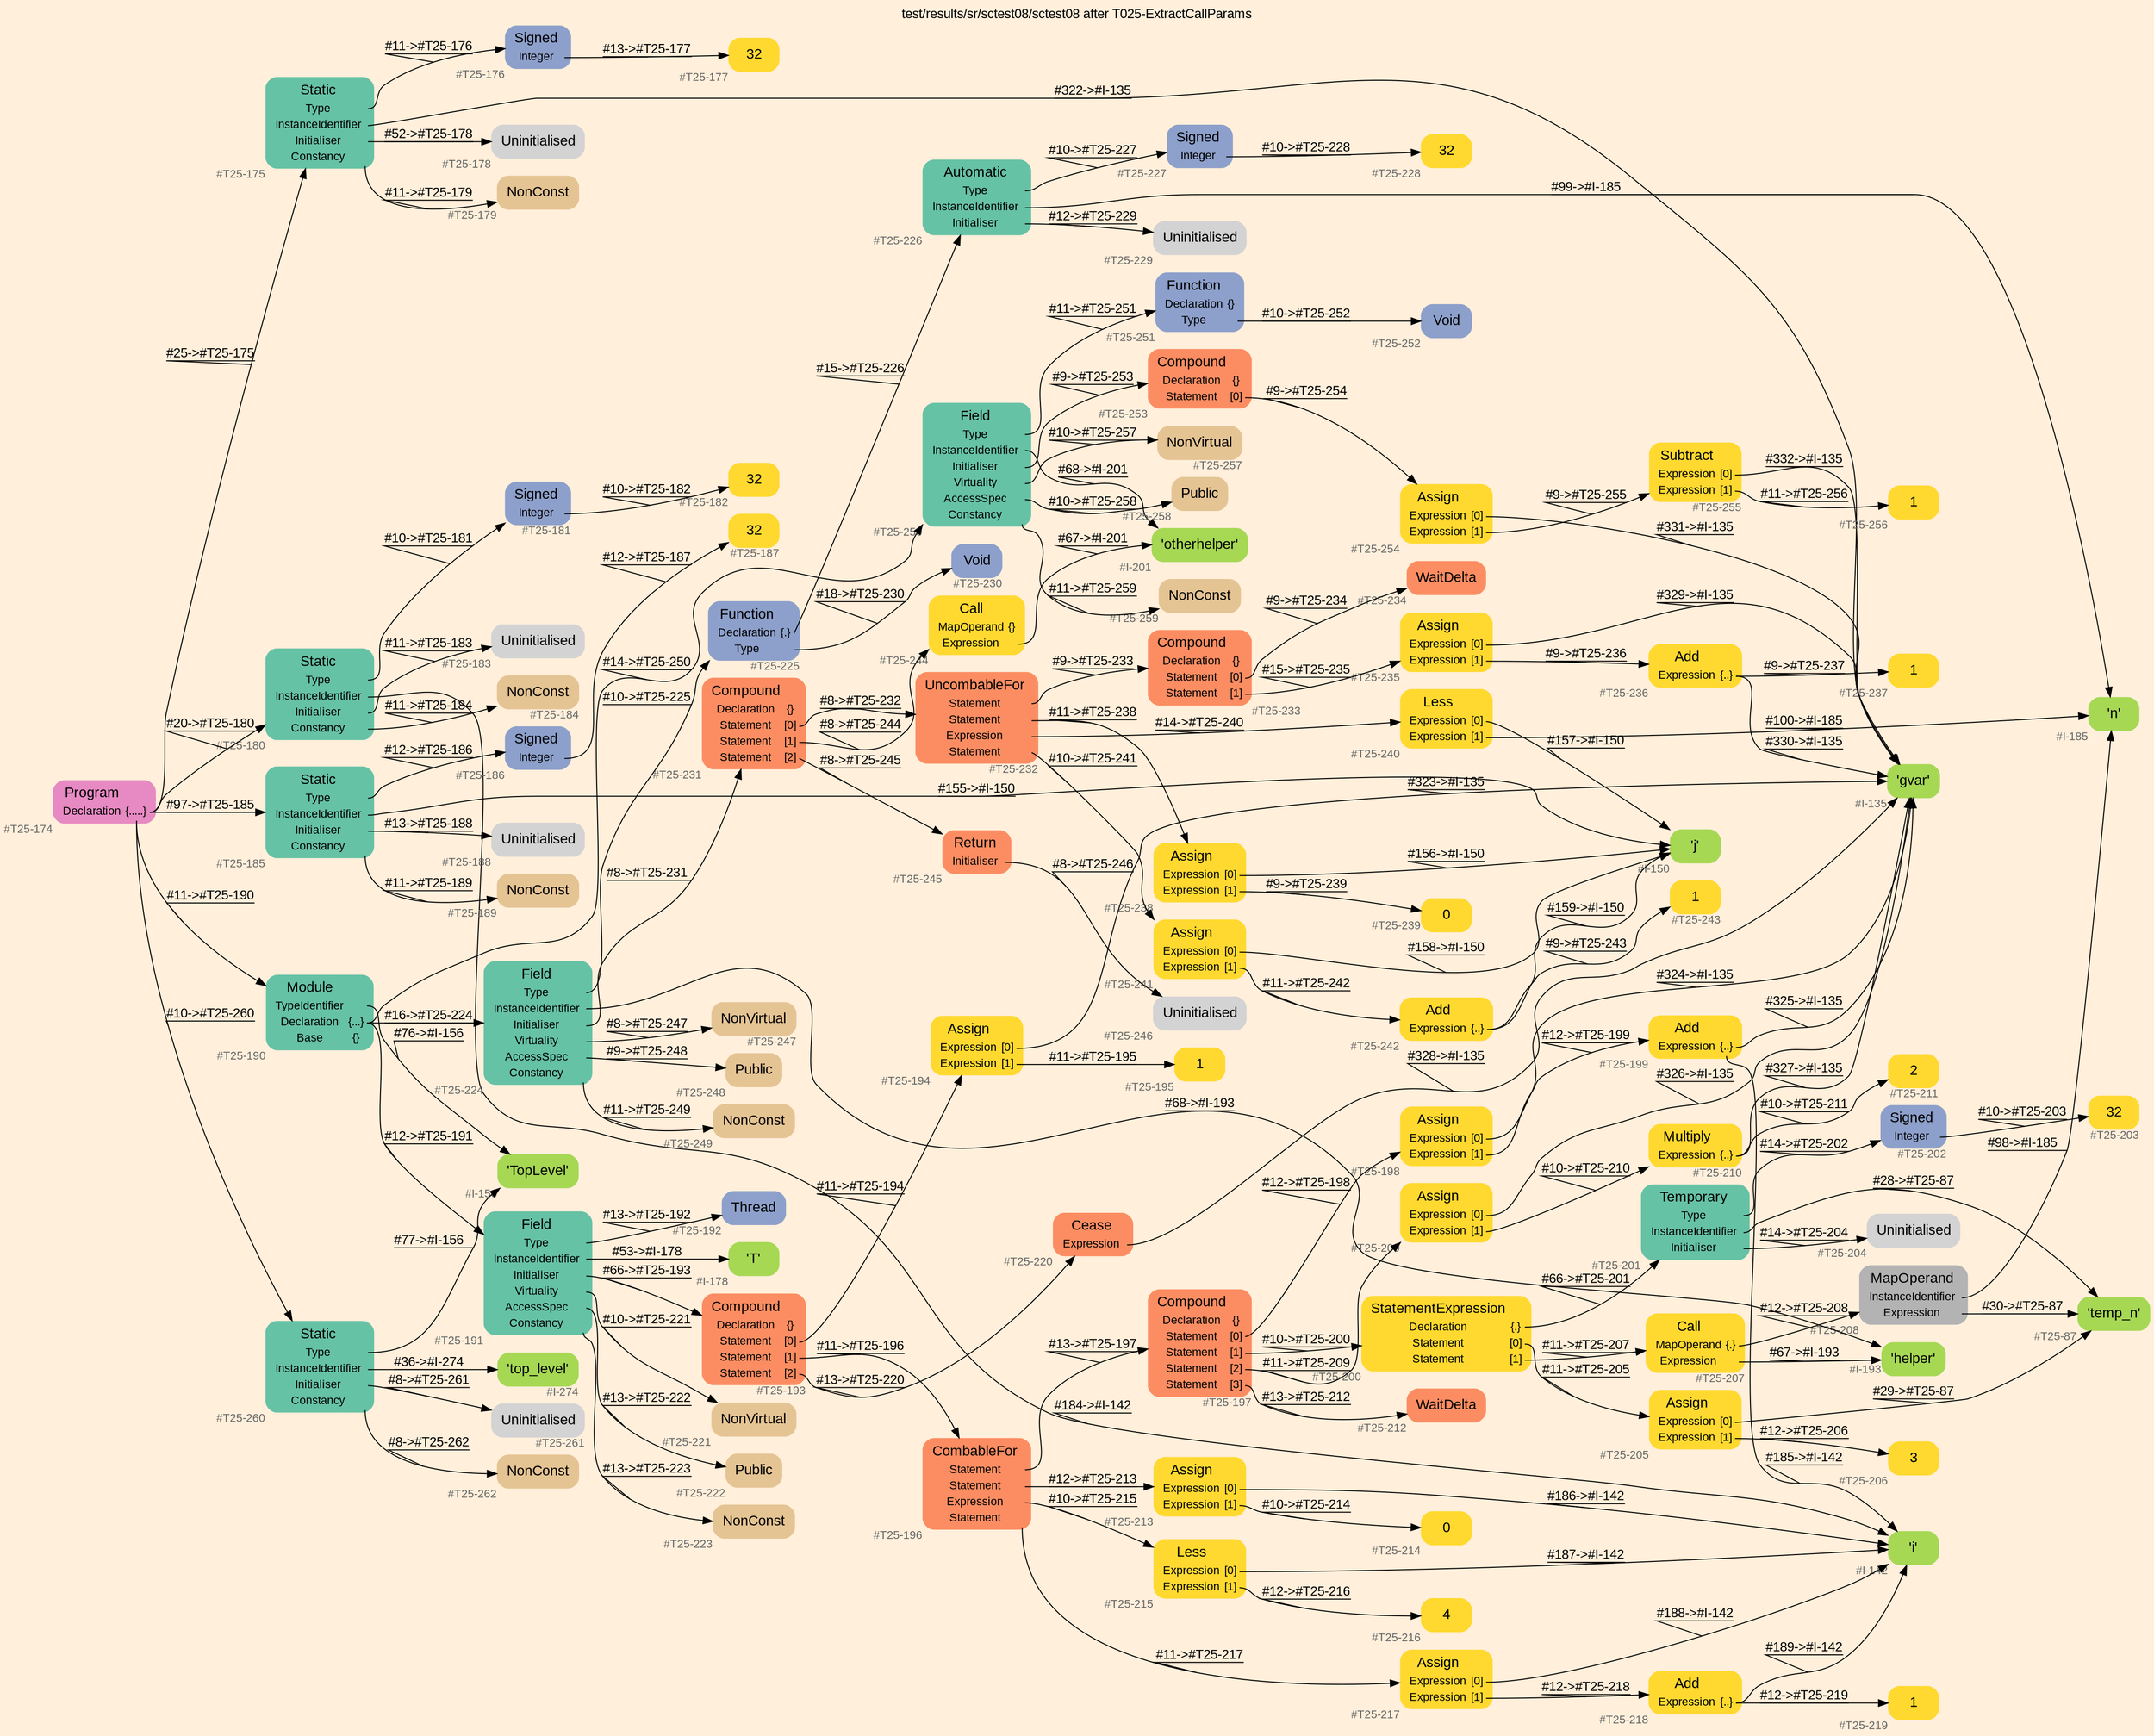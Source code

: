 digraph "test/results/sr/sctest08/sctest08 after T025-ExtractCallParams" {
label = "test/results/sr/sctest08/sctest08 after T025-ExtractCallParams"
labelloc = t
graph [
    rankdir = "LR"
    ranksep = 0.3
    bgcolor = antiquewhite1
    color = black
    fontcolor = black
    fontname = "Arial"
];
node [
    fontname = "Arial"
];
edge [
    fontname = "Arial"
];

// -------------------- node figure --------------------
// -------- block #T25-174 ----------
"#T25-174" [
    fillcolor = "/set28/4"
    xlabel = "#T25-174"
    fontsize = "12"
    fontcolor = grey40
    shape = "plaintext"
    label = <<TABLE BORDER="0" CELLBORDER="0" CELLSPACING="0">
     <TR><TD><FONT COLOR="black" POINT-SIZE="15">Program</FONT></TD></TR>
     <TR><TD><FONT COLOR="black" POINT-SIZE="12">Declaration</FONT></TD><TD PORT="port0"><FONT COLOR="black" POINT-SIZE="12">{.....}</FONT></TD></TR>
    </TABLE>>
    style = "rounded,filled"
];

// -------- block #T25-175 ----------
"#T25-175" [
    fillcolor = "/set28/1"
    xlabel = "#T25-175"
    fontsize = "12"
    fontcolor = grey40
    shape = "plaintext"
    label = <<TABLE BORDER="0" CELLBORDER="0" CELLSPACING="0">
     <TR><TD><FONT COLOR="black" POINT-SIZE="15">Static</FONT></TD></TR>
     <TR><TD><FONT COLOR="black" POINT-SIZE="12">Type</FONT></TD><TD PORT="port0"></TD></TR>
     <TR><TD><FONT COLOR="black" POINT-SIZE="12">InstanceIdentifier</FONT></TD><TD PORT="port1"></TD></TR>
     <TR><TD><FONT COLOR="black" POINT-SIZE="12">Initialiser</FONT></TD><TD PORT="port2"></TD></TR>
     <TR><TD><FONT COLOR="black" POINT-SIZE="12">Constancy</FONT></TD><TD PORT="port3"></TD></TR>
    </TABLE>>
    style = "rounded,filled"
];

// -------- block #T25-176 ----------
"#T25-176" [
    fillcolor = "/set28/3"
    xlabel = "#T25-176"
    fontsize = "12"
    fontcolor = grey40
    shape = "plaintext"
    label = <<TABLE BORDER="0" CELLBORDER="0" CELLSPACING="0">
     <TR><TD><FONT COLOR="black" POINT-SIZE="15">Signed</FONT></TD></TR>
     <TR><TD><FONT COLOR="black" POINT-SIZE="12">Integer</FONT></TD><TD PORT="port0"></TD></TR>
    </TABLE>>
    style = "rounded,filled"
];

// -------- block #T25-177 ----------
"#T25-177" [
    fillcolor = "/set28/6"
    xlabel = "#T25-177"
    fontsize = "12"
    fontcolor = grey40
    shape = "plaintext"
    label = <<TABLE BORDER="0" CELLBORDER="0" CELLSPACING="0">
     <TR><TD><FONT COLOR="black" POINT-SIZE="15">32</FONT></TD></TR>
    </TABLE>>
    style = "rounded,filled"
];

// -------- block #I-135 ----------
"#I-135" [
    fillcolor = "/set28/5"
    xlabel = "#I-135"
    fontsize = "12"
    fontcolor = grey40
    shape = "plaintext"
    label = <<TABLE BORDER="0" CELLBORDER="0" CELLSPACING="0">
     <TR><TD><FONT COLOR="black" POINT-SIZE="15">'gvar'</FONT></TD></TR>
    </TABLE>>
    style = "rounded,filled"
];

// -------- block #T25-178 ----------
"#T25-178" [
    xlabel = "#T25-178"
    fontsize = "12"
    fontcolor = grey40
    shape = "plaintext"
    label = <<TABLE BORDER="0" CELLBORDER="0" CELLSPACING="0">
     <TR><TD><FONT COLOR="black" POINT-SIZE="15">Uninitialised</FONT></TD></TR>
    </TABLE>>
    style = "rounded,filled"
];

// -------- block #T25-179 ----------
"#T25-179" [
    fillcolor = "/set28/7"
    xlabel = "#T25-179"
    fontsize = "12"
    fontcolor = grey40
    shape = "plaintext"
    label = <<TABLE BORDER="0" CELLBORDER="0" CELLSPACING="0">
     <TR><TD><FONT COLOR="black" POINT-SIZE="15">NonConst</FONT></TD></TR>
    </TABLE>>
    style = "rounded,filled"
];

// -------- block #T25-180 ----------
"#T25-180" [
    fillcolor = "/set28/1"
    xlabel = "#T25-180"
    fontsize = "12"
    fontcolor = grey40
    shape = "plaintext"
    label = <<TABLE BORDER="0" CELLBORDER="0" CELLSPACING="0">
     <TR><TD><FONT COLOR="black" POINT-SIZE="15">Static</FONT></TD></TR>
     <TR><TD><FONT COLOR="black" POINT-SIZE="12">Type</FONT></TD><TD PORT="port0"></TD></TR>
     <TR><TD><FONT COLOR="black" POINT-SIZE="12">InstanceIdentifier</FONT></TD><TD PORT="port1"></TD></TR>
     <TR><TD><FONT COLOR="black" POINT-SIZE="12">Initialiser</FONT></TD><TD PORT="port2"></TD></TR>
     <TR><TD><FONT COLOR="black" POINT-SIZE="12">Constancy</FONT></TD><TD PORT="port3"></TD></TR>
    </TABLE>>
    style = "rounded,filled"
];

// -------- block #T25-181 ----------
"#T25-181" [
    fillcolor = "/set28/3"
    xlabel = "#T25-181"
    fontsize = "12"
    fontcolor = grey40
    shape = "plaintext"
    label = <<TABLE BORDER="0" CELLBORDER="0" CELLSPACING="0">
     <TR><TD><FONT COLOR="black" POINT-SIZE="15">Signed</FONT></TD></TR>
     <TR><TD><FONT COLOR="black" POINT-SIZE="12">Integer</FONT></TD><TD PORT="port0"></TD></TR>
    </TABLE>>
    style = "rounded,filled"
];

// -------- block #T25-182 ----------
"#T25-182" [
    fillcolor = "/set28/6"
    xlabel = "#T25-182"
    fontsize = "12"
    fontcolor = grey40
    shape = "plaintext"
    label = <<TABLE BORDER="0" CELLBORDER="0" CELLSPACING="0">
     <TR><TD><FONT COLOR="black" POINT-SIZE="15">32</FONT></TD></TR>
    </TABLE>>
    style = "rounded,filled"
];

// -------- block #I-142 ----------
"#I-142" [
    fillcolor = "/set28/5"
    xlabel = "#I-142"
    fontsize = "12"
    fontcolor = grey40
    shape = "plaintext"
    label = <<TABLE BORDER="0" CELLBORDER="0" CELLSPACING="0">
     <TR><TD><FONT COLOR="black" POINT-SIZE="15">'i'</FONT></TD></TR>
    </TABLE>>
    style = "rounded,filled"
];

// -------- block #T25-183 ----------
"#T25-183" [
    xlabel = "#T25-183"
    fontsize = "12"
    fontcolor = grey40
    shape = "plaintext"
    label = <<TABLE BORDER="0" CELLBORDER="0" CELLSPACING="0">
     <TR><TD><FONT COLOR="black" POINT-SIZE="15">Uninitialised</FONT></TD></TR>
    </TABLE>>
    style = "rounded,filled"
];

// -------- block #T25-184 ----------
"#T25-184" [
    fillcolor = "/set28/7"
    xlabel = "#T25-184"
    fontsize = "12"
    fontcolor = grey40
    shape = "plaintext"
    label = <<TABLE BORDER="0" CELLBORDER="0" CELLSPACING="0">
     <TR><TD><FONT COLOR="black" POINT-SIZE="15">NonConst</FONT></TD></TR>
    </TABLE>>
    style = "rounded,filled"
];

// -------- block #T25-185 ----------
"#T25-185" [
    fillcolor = "/set28/1"
    xlabel = "#T25-185"
    fontsize = "12"
    fontcolor = grey40
    shape = "plaintext"
    label = <<TABLE BORDER="0" CELLBORDER="0" CELLSPACING="0">
     <TR><TD><FONT COLOR="black" POINT-SIZE="15">Static</FONT></TD></TR>
     <TR><TD><FONT COLOR="black" POINT-SIZE="12">Type</FONT></TD><TD PORT="port0"></TD></TR>
     <TR><TD><FONT COLOR="black" POINT-SIZE="12">InstanceIdentifier</FONT></TD><TD PORT="port1"></TD></TR>
     <TR><TD><FONT COLOR="black" POINT-SIZE="12">Initialiser</FONT></TD><TD PORT="port2"></TD></TR>
     <TR><TD><FONT COLOR="black" POINT-SIZE="12">Constancy</FONT></TD><TD PORT="port3"></TD></TR>
    </TABLE>>
    style = "rounded,filled"
];

// -------- block #T25-186 ----------
"#T25-186" [
    fillcolor = "/set28/3"
    xlabel = "#T25-186"
    fontsize = "12"
    fontcolor = grey40
    shape = "plaintext"
    label = <<TABLE BORDER="0" CELLBORDER="0" CELLSPACING="0">
     <TR><TD><FONT COLOR="black" POINT-SIZE="15">Signed</FONT></TD></TR>
     <TR><TD><FONT COLOR="black" POINT-SIZE="12">Integer</FONT></TD><TD PORT="port0"></TD></TR>
    </TABLE>>
    style = "rounded,filled"
];

// -------- block #T25-187 ----------
"#T25-187" [
    fillcolor = "/set28/6"
    xlabel = "#T25-187"
    fontsize = "12"
    fontcolor = grey40
    shape = "plaintext"
    label = <<TABLE BORDER="0" CELLBORDER="0" CELLSPACING="0">
     <TR><TD><FONT COLOR="black" POINT-SIZE="15">32</FONT></TD></TR>
    </TABLE>>
    style = "rounded,filled"
];

// -------- block #I-150 ----------
"#I-150" [
    fillcolor = "/set28/5"
    xlabel = "#I-150"
    fontsize = "12"
    fontcolor = grey40
    shape = "plaintext"
    label = <<TABLE BORDER="0" CELLBORDER="0" CELLSPACING="0">
     <TR><TD><FONT COLOR="black" POINT-SIZE="15">'j'</FONT></TD></TR>
    </TABLE>>
    style = "rounded,filled"
];

// -------- block #T25-188 ----------
"#T25-188" [
    xlabel = "#T25-188"
    fontsize = "12"
    fontcolor = grey40
    shape = "plaintext"
    label = <<TABLE BORDER="0" CELLBORDER="0" CELLSPACING="0">
     <TR><TD><FONT COLOR="black" POINT-SIZE="15">Uninitialised</FONT></TD></TR>
    </TABLE>>
    style = "rounded,filled"
];

// -------- block #T25-189 ----------
"#T25-189" [
    fillcolor = "/set28/7"
    xlabel = "#T25-189"
    fontsize = "12"
    fontcolor = grey40
    shape = "plaintext"
    label = <<TABLE BORDER="0" CELLBORDER="0" CELLSPACING="0">
     <TR><TD><FONT COLOR="black" POINT-SIZE="15">NonConst</FONT></TD></TR>
    </TABLE>>
    style = "rounded,filled"
];

// -------- block #T25-190 ----------
"#T25-190" [
    fillcolor = "/set28/1"
    xlabel = "#T25-190"
    fontsize = "12"
    fontcolor = grey40
    shape = "plaintext"
    label = <<TABLE BORDER="0" CELLBORDER="0" CELLSPACING="0">
     <TR><TD><FONT COLOR="black" POINT-SIZE="15">Module</FONT></TD></TR>
     <TR><TD><FONT COLOR="black" POINT-SIZE="12">TypeIdentifier</FONT></TD><TD PORT="port0"></TD></TR>
     <TR><TD><FONT COLOR="black" POINT-SIZE="12">Declaration</FONT></TD><TD PORT="port1"><FONT COLOR="black" POINT-SIZE="12">{...}</FONT></TD></TR>
     <TR><TD><FONT COLOR="black" POINT-SIZE="12">Base</FONT></TD><TD PORT="port2"><FONT COLOR="black" POINT-SIZE="12">{}</FONT></TD></TR>
    </TABLE>>
    style = "rounded,filled"
];

// -------- block #I-156 ----------
"#I-156" [
    fillcolor = "/set28/5"
    xlabel = "#I-156"
    fontsize = "12"
    fontcolor = grey40
    shape = "plaintext"
    label = <<TABLE BORDER="0" CELLBORDER="0" CELLSPACING="0">
     <TR><TD><FONT COLOR="black" POINT-SIZE="15">'TopLevel'</FONT></TD></TR>
    </TABLE>>
    style = "rounded,filled"
];

// -------- block #T25-191 ----------
"#T25-191" [
    fillcolor = "/set28/1"
    xlabel = "#T25-191"
    fontsize = "12"
    fontcolor = grey40
    shape = "plaintext"
    label = <<TABLE BORDER="0" CELLBORDER="0" CELLSPACING="0">
     <TR><TD><FONT COLOR="black" POINT-SIZE="15">Field</FONT></TD></TR>
     <TR><TD><FONT COLOR="black" POINT-SIZE="12">Type</FONT></TD><TD PORT="port0"></TD></TR>
     <TR><TD><FONT COLOR="black" POINT-SIZE="12">InstanceIdentifier</FONT></TD><TD PORT="port1"></TD></TR>
     <TR><TD><FONT COLOR="black" POINT-SIZE="12">Initialiser</FONT></TD><TD PORT="port2"></TD></TR>
     <TR><TD><FONT COLOR="black" POINT-SIZE="12">Virtuality</FONT></TD><TD PORT="port3"></TD></TR>
     <TR><TD><FONT COLOR="black" POINT-SIZE="12">AccessSpec</FONT></TD><TD PORT="port4"></TD></TR>
     <TR><TD><FONT COLOR="black" POINT-SIZE="12">Constancy</FONT></TD><TD PORT="port5"></TD></TR>
    </TABLE>>
    style = "rounded,filled"
];

// -------- block #T25-192 ----------
"#T25-192" [
    fillcolor = "/set28/3"
    xlabel = "#T25-192"
    fontsize = "12"
    fontcolor = grey40
    shape = "plaintext"
    label = <<TABLE BORDER="0" CELLBORDER="0" CELLSPACING="0">
     <TR><TD><FONT COLOR="black" POINT-SIZE="15">Thread</FONT></TD></TR>
    </TABLE>>
    style = "rounded,filled"
];

// -------- block #I-178 ----------
"#I-178" [
    fillcolor = "/set28/5"
    xlabel = "#I-178"
    fontsize = "12"
    fontcolor = grey40
    shape = "plaintext"
    label = <<TABLE BORDER="0" CELLBORDER="0" CELLSPACING="0">
     <TR><TD><FONT COLOR="black" POINT-SIZE="15">'T'</FONT></TD></TR>
    </TABLE>>
    style = "rounded,filled"
];

// -------- block #T25-193 ----------
"#T25-193" [
    fillcolor = "/set28/2"
    xlabel = "#T25-193"
    fontsize = "12"
    fontcolor = grey40
    shape = "plaintext"
    label = <<TABLE BORDER="0" CELLBORDER="0" CELLSPACING="0">
     <TR><TD><FONT COLOR="black" POINT-SIZE="15">Compound</FONT></TD></TR>
     <TR><TD><FONT COLOR="black" POINT-SIZE="12">Declaration</FONT></TD><TD PORT="port0"><FONT COLOR="black" POINT-SIZE="12">{}</FONT></TD></TR>
     <TR><TD><FONT COLOR="black" POINT-SIZE="12">Statement</FONT></TD><TD PORT="port1"><FONT COLOR="black" POINT-SIZE="12">[0]</FONT></TD></TR>
     <TR><TD><FONT COLOR="black" POINT-SIZE="12">Statement</FONT></TD><TD PORT="port2"><FONT COLOR="black" POINT-SIZE="12">[1]</FONT></TD></TR>
     <TR><TD><FONT COLOR="black" POINT-SIZE="12">Statement</FONT></TD><TD PORT="port3"><FONT COLOR="black" POINT-SIZE="12">[2]</FONT></TD></TR>
    </TABLE>>
    style = "rounded,filled"
];

// -------- block #T25-194 ----------
"#T25-194" [
    fillcolor = "/set28/6"
    xlabel = "#T25-194"
    fontsize = "12"
    fontcolor = grey40
    shape = "plaintext"
    label = <<TABLE BORDER="0" CELLBORDER="0" CELLSPACING="0">
     <TR><TD><FONT COLOR="black" POINT-SIZE="15">Assign</FONT></TD></TR>
     <TR><TD><FONT COLOR="black" POINT-SIZE="12">Expression</FONT></TD><TD PORT="port0"><FONT COLOR="black" POINT-SIZE="12">[0]</FONT></TD></TR>
     <TR><TD><FONT COLOR="black" POINT-SIZE="12">Expression</FONT></TD><TD PORT="port1"><FONT COLOR="black" POINT-SIZE="12">[1]</FONT></TD></TR>
    </TABLE>>
    style = "rounded,filled"
];

// -------- block #T25-195 ----------
"#T25-195" [
    fillcolor = "/set28/6"
    xlabel = "#T25-195"
    fontsize = "12"
    fontcolor = grey40
    shape = "plaintext"
    label = <<TABLE BORDER="0" CELLBORDER="0" CELLSPACING="0">
     <TR><TD><FONT COLOR="black" POINT-SIZE="15">1</FONT></TD></TR>
    </TABLE>>
    style = "rounded,filled"
];

// -------- block #T25-196 ----------
"#T25-196" [
    fillcolor = "/set28/2"
    xlabel = "#T25-196"
    fontsize = "12"
    fontcolor = grey40
    shape = "plaintext"
    label = <<TABLE BORDER="0" CELLBORDER="0" CELLSPACING="0">
     <TR><TD><FONT COLOR="black" POINT-SIZE="15">CombableFor</FONT></TD></TR>
     <TR><TD><FONT COLOR="black" POINT-SIZE="12">Statement</FONT></TD><TD PORT="port0"></TD></TR>
     <TR><TD><FONT COLOR="black" POINT-SIZE="12">Statement</FONT></TD><TD PORT="port1"></TD></TR>
     <TR><TD><FONT COLOR="black" POINT-SIZE="12">Expression</FONT></TD><TD PORT="port2"></TD></TR>
     <TR><TD><FONT COLOR="black" POINT-SIZE="12">Statement</FONT></TD><TD PORT="port3"></TD></TR>
    </TABLE>>
    style = "rounded,filled"
];

// -------- block #T25-197 ----------
"#T25-197" [
    fillcolor = "/set28/2"
    xlabel = "#T25-197"
    fontsize = "12"
    fontcolor = grey40
    shape = "plaintext"
    label = <<TABLE BORDER="0" CELLBORDER="0" CELLSPACING="0">
     <TR><TD><FONT COLOR="black" POINT-SIZE="15">Compound</FONT></TD></TR>
     <TR><TD><FONT COLOR="black" POINT-SIZE="12">Declaration</FONT></TD><TD PORT="port0"><FONT COLOR="black" POINT-SIZE="12">{}</FONT></TD></TR>
     <TR><TD><FONT COLOR="black" POINT-SIZE="12">Statement</FONT></TD><TD PORT="port1"><FONT COLOR="black" POINT-SIZE="12">[0]</FONT></TD></TR>
     <TR><TD><FONT COLOR="black" POINT-SIZE="12">Statement</FONT></TD><TD PORT="port2"><FONT COLOR="black" POINT-SIZE="12">[1]</FONT></TD></TR>
     <TR><TD><FONT COLOR="black" POINT-SIZE="12">Statement</FONT></TD><TD PORT="port3"><FONT COLOR="black" POINT-SIZE="12">[2]</FONT></TD></TR>
     <TR><TD><FONT COLOR="black" POINT-SIZE="12">Statement</FONT></TD><TD PORT="port4"><FONT COLOR="black" POINT-SIZE="12">[3]</FONT></TD></TR>
    </TABLE>>
    style = "rounded,filled"
];

// -------- block #T25-198 ----------
"#T25-198" [
    fillcolor = "/set28/6"
    xlabel = "#T25-198"
    fontsize = "12"
    fontcolor = grey40
    shape = "plaintext"
    label = <<TABLE BORDER="0" CELLBORDER="0" CELLSPACING="0">
     <TR><TD><FONT COLOR="black" POINT-SIZE="15">Assign</FONT></TD></TR>
     <TR><TD><FONT COLOR="black" POINT-SIZE="12">Expression</FONT></TD><TD PORT="port0"><FONT COLOR="black" POINT-SIZE="12">[0]</FONT></TD></TR>
     <TR><TD><FONT COLOR="black" POINT-SIZE="12">Expression</FONT></TD><TD PORT="port1"><FONT COLOR="black" POINT-SIZE="12">[1]</FONT></TD></TR>
    </TABLE>>
    style = "rounded,filled"
];

// -------- block #T25-199 ----------
"#T25-199" [
    fillcolor = "/set28/6"
    xlabel = "#T25-199"
    fontsize = "12"
    fontcolor = grey40
    shape = "plaintext"
    label = <<TABLE BORDER="0" CELLBORDER="0" CELLSPACING="0">
     <TR><TD><FONT COLOR="black" POINT-SIZE="15">Add</FONT></TD></TR>
     <TR><TD><FONT COLOR="black" POINT-SIZE="12">Expression</FONT></TD><TD PORT="port0"><FONT COLOR="black" POINT-SIZE="12">{..}</FONT></TD></TR>
    </TABLE>>
    style = "rounded,filled"
];

// -------- block #T25-200 ----------
"#T25-200" [
    fillcolor = "/set28/6"
    xlabel = "#T25-200"
    fontsize = "12"
    fontcolor = grey40
    shape = "plaintext"
    label = <<TABLE BORDER="0" CELLBORDER="0" CELLSPACING="0">
     <TR><TD><FONT COLOR="black" POINT-SIZE="15">StatementExpression</FONT></TD></TR>
     <TR><TD><FONT COLOR="black" POINT-SIZE="12">Declaration</FONT></TD><TD PORT="port0"><FONT COLOR="black" POINT-SIZE="12">{.}</FONT></TD></TR>
     <TR><TD><FONT COLOR="black" POINT-SIZE="12">Statement</FONT></TD><TD PORT="port1"><FONT COLOR="black" POINT-SIZE="12">[0]</FONT></TD></TR>
     <TR><TD><FONT COLOR="black" POINT-SIZE="12">Statement</FONT></TD><TD PORT="port2"><FONT COLOR="black" POINT-SIZE="12">[1]</FONT></TD></TR>
    </TABLE>>
    style = "rounded,filled"
];

// -------- block #T25-201 ----------
"#T25-201" [
    fillcolor = "/set28/1"
    xlabel = "#T25-201"
    fontsize = "12"
    fontcolor = grey40
    shape = "plaintext"
    label = <<TABLE BORDER="0" CELLBORDER="0" CELLSPACING="0">
     <TR><TD><FONT COLOR="black" POINT-SIZE="15">Temporary</FONT></TD></TR>
     <TR><TD><FONT COLOR="black" POINT-SIZE="12">Type</FONT></TD><TD PORT="port0"></TD></TR>
     <TR><TD><FONT COLOR="black" POINT-SIZE="12">InstanceIdentifier</FONT></TD><TD PORT="port1"></TD></TR>
     <TR><TD><FONT COLOR="black" POINT-SIZE="12">Initialiser</FONT></TD><TD PORT="port2"></TD></TR>
    </TABLE>>
    style = "rounded,filled"
];

// -------- block #T25-202 ----------
"#T25-202" [
    fillcolor = "/set28/3"
    xlabel = "#T25-202"
    fontsize = "12"
    fontcolor = grey40
    shape = "plaintext"
    label = <<TABLE BORDER="0" CELLBORDER="0" CELLSPACING="0">
     <TR><TD><FONT COLOR="black" POINT-SIZE="15">Signed</FONT></TD></TR>
     <TR><TD><FONT COLOR="black" POINT-SIZE="12">Integer</FONT></TD><TD PORT="port0"></TD></TR>
    </TABLE>>
    style = "rounded,filled"
];

// -------- block #T25-203 ----------
"#T25-203" [
    fillcolor = "/set28/6"
    xlabel = "#T25-203"
    fontsize = "12"
    fontcolor = grey40
    shape = "plaintext"
    label = <<TABLE BORDER="0" CELLBORDER="0" CELLSPACING="0">
     <TR><TD><FONT COLOR="black" POINT-SIZE="15">32</FONT></TD></TR>
    </TABLE>>
    style = "rounded,filled"
];

// -------- block #T25-87 ----------
"#T25-87" [
    fillcolor = "/set28/5"
    xlabel = "#T25-87"
    fontsize = "12"
    fontcolor = grey40
    shape = "plaintext"
    label = <<TABLE BORDER="0" CELLBORDER="0" CELLSPACING="0">
     <TR><TD><FONT COLOR="black" POINT-SIZE="15">'temp_n'</FONT></TD></TR>
    </TABLE>>
    style = "rounded,filled"
];

// -------- block #T25-204 ----------
"#T25-204" [
    xlabel = "#T25-204"
    fontsize = "12"
    fontcolor = grey40
    shape = "plaintext"
    label = <<TABLE BORDER="0" CELLBORDER="0" CELLSPACING="0">
     <TR><TD><FONT COLOR="black" POINT-SIZE="15">Uninitialised</FONT></TD></TR>
    </TABLE>>
    style = "rounded,filled"
];

// -------- block #T25-205 ----------
"#T25-205" [
    fillcolor = "/set28/6"
    xlabel = "#T25-205"
    fontsize = "12"
    fontcolor = grey40
    shape = "plaintext"
    label = <<TABLE BORDER="0" CELLBORDER="0" CELLSPACING="0">
     <TR><TD><FONT COLOR="black" POINT-SIZE="15">Assign</FONT></TD></TR>
     <TR><TD><FONT COLOR="black" POINT-SIZE="12">Expression</FONT></TD><TD PORT="port0"><FONT COLOR="black" POINT-SIZE="12">[0]</FONT></TD></TR>
     <TR><TD><FONT COLOR="black" POINT-SIZE="12">Expression</FONT></TD><TD PORT="port1"><FONT COLOR="black" POINT-SIZE="12">[1]</FONT></TD></TR>
    </TABLE>>
    style = "rounded,filled"
];

// -------- block #T25-206 ----------
"#T25-206" [
    fillcolor = "/set28/6"
    xlabel = "#T25-206"
    fontsize = "12"
    fontcolor = grey40
    shape = "plaintext"
    label = <<TABLE BORDER="0" CELLBORDER="0" CELLSPACING="0">
     <TR><TD><FONT COLOR="black" POINT-SIZE="15">3</FONT></TD></TR>
    </TABLE>>
    style = "rounded,filled"
];

// -------- block #T25-207 ----------
"#T25-207" [
    fillcolor = "/set28/6"
    xlabel = "#T25-207"
    fontsize = "12"
    fontcolor = grey40
    shape = "plaintext"
    label = <<TABLE BORDER="0" CELLBORDER="0" CELLSPACING="0">
     <TR><TD><FONT COLOR="black" POINT-SIZE="15">Call</FONT></TD></TR>
     <TR><TD><FONT COLOR="black" POINT-SIZE="12">MapOperand</FONT></TD><TD PORT="port0"><FONT COLOR="black" POINT-SIZE="12">{.}</FONT></TD></TR>
     <TR><TD><FONT COLOR="black" POINT-SIZE="12">Expression</FONT></TD><TD PORT="port1"></TD></TR>
    </TABLE>>
    style = "rounded,filled"
];

// -------- block #T25-208 ----------
"#T25-208" [
    fillcolor = "/set28/8"
    xlabel = "#T25-208"
    fontsize = "12"
    fontcolor = grey40
    shape = "plaintext"
    label = <<TABLE BORDER="0" CELLBORDER="0" CELLSPACING="0">
     <TR><TD><FONT COLOR="black" POINT-SIZE="15">MapOperand</FONT></TD></TR>
     <TR><TD><FONT COLOR="black" POINT-SIZE="12">InstanceIdentifier</FONT></TD><TD PORT="port0"></TD></TR>
     <TR><TD><FONT COLOR="black" POINT-SIZE="12">Expression</FONT></TD><TD PORT="port1"></TD></TR>
    </TABLE>>
    style = "rounded,filled"
];

// -------- block #I-185 ----------
"#I-185" [
    fillcolor = "/set28/5"
    xlabel = "#I-185"
    fontsize = "12"
    fontcolor = grey40
    shape = "plaintext"
    label = <<TABLE BORDER="0" CELLBORDER="0" CELLSPACING="0">
     <TR><TD><FONT COLOR="black" POINT-SIZE="15">'n'</FONT></TD></TR>
    </TABLE>>
    style = "rounded,filled"
];

// -------- block #I-193 ----------
"#I-193" [
    fillcolor = "/set28/5"
    xlabel = "#I-193"
    fontsize = "12"
    fontcolor = grey40
    shape = "plaintext"
    label = <<TABLE BORDER="0" CELLBORDER="0" CELLSPACING="0">
     <TR><TD><FONT COLOR="black" POINT-SIZE="15">'helper'</FONT></TD></TR>
    </TABLE>>
    style = "rounded,filled"
];

// -------- block #T25-209 ----------
"#T25-209" [
    fillcolor = "/set28/6"
    xlabel = "#T25-209"
    fontsize = "12"
    fontcolor = grey40
    shape = "plaintext"
    label = <<TABLE BORDER="0" CELLBORDER="0" CELLSPACING="0">
     <TR><TD><FONT COLOR="black" POINT-SIZE="15">Assign</FONT></TD></TR>
     <TR><TD><FONT COLOR="black" POINT-SIZE="12">Expression</FONT></TD><TD PORT="port0"><FONT COLOR="black" POINT-SIZE="12">[0]</FONT></TD></TR>
     <TR><TD><FONT COLOR="black" POINT-SIZE="12">Expression</FONT></TD><TD PORT="port1"><FONT COLOR="black" POINT-SIZE="12">[1]</FONT></TD></TR>
    </TABLE>>
    style = "rounded,filled"
];

// -------- block #T25-210 ----------
"#T25-210" [
    fillcolor = "/set28/6"
    xlabel = "#T25-210"
    fontsize = "12"
    fontcolor = grey40
    shape = "plaintext"
    label = <<TABLE BORDER="0" CELLBORDER="0" CELLSPACING="0">
     <TR><TD><FONT COLOR="black" POINT-SIZE="15">Multiply</FONT></TD></TR>
     <TR><TD><FONT COLOR="black" POINT-SIZE="12">Expression</FONT></TD><TD PORT="port0"><FONT COLOR="black" POINT-SIZE="12">{..}</FONT></TD></TR>
    </TABLE>>
    style = "rounded,filled"
];

// -------- block #T25-211 ----------
"#T25-211" [
    fillcolor = "/set28/6"
    xlabel = "#T25-211"
    fontsize = "12"
    fontcolor = grey40
    shape = "plaintext"
    label = <<TABLE BORDER="0" CELLBORDER="0" CELLSPACING="0">
     <TR><TD><FONT COLOR="black" POINT-SIZE="15">2</FONT></TD></TR>
    </TABLE>>
    style = "rounded,filled"
];

// -------- block #T25-212 ----------
"#T25-212" [
    fillcolor = "/set28/2"
    xlabel = "#T25-212"
    fontsize = "12"
    fontcolor = grey40
    shape = "plaintext"
    label = <<TABLE BORDER="0" CELLBORDER="0" CELLSPACING="0">
     <TR><TD><FONT COLOR="black" POINT-SIZE="15">WaitDelta</FONT></TD></TR>
    </TABLE>>
    style = "rounded,filled"
];

// -------- block #T25-213 ----------
"#T25-213" [
    fillcolor = "/set28/6"
    xlabel = "#T25-213"
    fontsize = "12"
    fontcolor = grey40
    shape = "plaintext"
    label = <<TABLE BORDER="0" CELLBORDER="0" CELLSPACING="0">
     <TR><TD><FONT COLOR="black" POINT-SIZE="15">Assign</FONT></TD></TR>
     <TR><TD><FONT COLOR="black" POINT-SIZE="12">Expression</FONT></TD><TD PORT="port0"><FONT COLOR="black" POINT-SIZE="12">[0]</FONT></TD></TR>
     <TR><TD><FONT COLOR="black" POINT-SIZE="12">Expression</FONT></TD><TD PORT="port1"><FONT COLOR="black" POINT-SIZE="12">[1]</FONT></TD></TR>
    </TABLE>>
    style = "rounded,filled"
];

// -------- block #T25-214 ----------
"#T25-214" [
    fillcolor = "/set28/6"
    xlabel = "#T25-214"
    fontsize = "12"
    fontcolor = grey40
    shape = "plaintext"
    label = <<TABLE BORDER="0" CELLBORDER="0" CELLSPACING="0">
     <TR><TD><FONT COLOR="black" POINT-SIZE="15">0</FONT></TD></TR>
    </TABLE>>
    style = "rounded,filled"
];

// -------- block #T25-215 ----------
"#T25-215" [
    fillcolor = "/set28/6"
    xlabel = "#T25-215"
    fontsize = "12"
    fontcolor = grey40
    shape = "plaintext"
    label = <<TABLE BORDER="0" CELLBORDER="0" CELLSPACING="0">
     <TR><TD><FONT COLOR="black" POINT-SIZE="15">Less</FONT></TD></TR>
     <TR><TD><FONT COLOR="black" POINT-SIZE="12">Expression</FONT></TD><TD PORT="port0"><FONT COLOR="black" POINT-SIZE="12">[0]</FONT></TD></TR>
     <TR><TD><FONT COLOR="black" POINT-SIZE="12">Expression</FONT></TD><TD PORT="port1"><FONT COLOR="black" POINT-SIZE="12">[1]</FONT></TD></TR>
    </TABLE>>
    style = "rounded,filled"
];

// -------- block #T25-216 ----------
"#T25-216" [
    fillcolor = "/set28/6"
    xlabel = "#T25-216"
    fontsize = "12"
    fontcolor = grey40
    shape = "plaintext"
    label = <<TABLE BORDER="0" CELLBORDER="0" CELLSPACING="0">
     <TR><TD><FONT COLOR="black" POINT-SIZE="15">4</FONT></TD></TR>
    </TABLE>>
    style = "rounded,filled"
];

// -------- block #T25-217 ----------
"#T25-217" [
    fillcolor = "/set28/6"
    xlabel = "#T25-217"
    fontsize = "12"
    fontcolor = grey40
    shape = "plaintext"
    label = <<TABLE BORDER="0" CELLBORDER="0" CELLSPACING="0">
     <TR><TD><FONT COLOR="black" POINT-SIZE="15">Assign</FONT></TD></TR>
     <TR><TD><FONT COLOR="black" POINT-SIZE="12">Expression</FONT></TD><TD PORT="port0"><FONT COLOR="black" POINT-SIZE="12">[0]</FONT></TD></TR>
     <TR><TD><FONT COLOR="black" POINT-SIZE="12">Expression</FONT></TD><TD PORT="port1"><FONT COLOR="black" POINT-SIZE="12">[1]</FONT></TD></TR>
    </TABLE>>
    style = "rounded,filled"
];

// -------- block #T25-218 ----------
"#T25-218" [
    fillcolor = "/set28/6"
    xlabel = "#T25-218"
    fontsize = "12"
    fontcolor = grey40
    shape = "plaintext"
    label = <<TABLE BORDER="0" CELLBORDER="0" CELLSPACING="0">
     <TR><TD><FONT COLOR="black" POINT-SIZE="15">Add</FONT></TD></TR>
     <TR><TD><FONT COLOR="black" POINT-SIZE="12">Expression</FONT></TD><TD PORT="port0"><FONT COLOR="black" POINT-SIZE="12">{..}</FONT></TD></TR>
    </TABLE>>
    style = "rounded,filled"
];

// -------- block #T25-219 ----------
"#T25-219" [
    fillcolor = "/set28/6"
    xlabel = "#T25-219"
    fontsize = "12"
    fontcolor = grey40
    shape = "plaintext"
    label = <<TABLE BORDER="0" CELLBORDER="0" CELLSPACING="0">
     <TR><TD><FONT COLOR="black" POINT-SIZE="15">1</FONT></TD></TR>
    </TABLE>>
    style = "rounded,filled"
];

// -------- block #T25-220 ----------
"#T25-220" [
    fillcolor = "/set28/2"
    xlabel = "#T25-220"
    fontsize = "12"
    fontcolor = grey40
    shape = "plaintext"
    label = <<TABLE BORDER="0" CELLBORDER="0" CELLSPACING="0">
     <TR><TD><FONT COLOR="black" POINT-SIZE="15">Cease</FONT></TD></TR>
     <TR><TD><FONT COLOR="black" POINT-SIZE="12">Expression</FONT></TD><TD PORT="port0"></TD></TR>
    </TABLE>>
    style = "rounded,filled"
];

// -------- block #T25-221 ----------
"#T25-221" [
    fillcolor = "/set28/7"
    xlabel = "#T25-221"
    fontsize = "12"
    fontcolor = grey40
    shape = "plaintext"
    label = <<TABLE BORDER="0" CELLBORDER="0" CELLSPACING="0">
     <TR><TD><FONT COLOR="black" POINT-SIZE="15">NonVirtual</FONT></TD></TR>
    </TABLE>>
    style = "rounded,filled"
];

// -------- block #T25-222 ----------
"#T25-222" [
    fillcolor = "/set28/7"
    xlabel = "#T25-222"
    fontsize = "12"
    fontcolor = grey40
    shape = "plaintext"
    label = <<TABLE BORDER="0" CELLBORDER="0" CELLSPACING="0">
     <TR><TD><FONT COLOR="black" POINT-SIZE="15">Public</FONT></TD></TR>
    </TABLE>>
    style = "rounded,filled"
];

// -------- block #T25-223 ----------
"#T25-223" [
    fillcolor = "/set28/7"
    xlabel = "#T25-223"
    fontsize = "12"
    fontcolor = grey40
    shape = "plaintext"
    label = <<TABLE BORDER="0" CELLBORDER="0" CELLSPACING="0">
     <TR><TD><FONT COLOR="black" POINT-SIZE="15">NonConst</FONT></TD></TR>
    </TABLE>>
    style = "rounded,filled"
];

// -------- block #T25-224 ----------
"#T25-224" [
    fillcolor = "/set28/1"
    xlabel = "#T25-224"
    fontsize = "12"
    fontcolor = grey40
    shape = "plaintext"
    label = <<TABLE BORDER="0" CELLBORDER="0" CELLSPACING="0">
     <TR><TD><FONT COLOR="black" POINT-SIZE="15">Field</FONT></TD></TR>
     <TR><TD><FONT COLOR="black" POINT-SIZE="12">Type</FONT></TD><TD PORT="port0"></TD></TR>
     <TR><TD><FONT COLOR="black" POINT-SIZE="12">InstanceIdentifier</FONT></TD><TD PORT="port1"></TD></TR>
     <TR><TD><FONT COLOR="black" POINT-SIZE="12">Initialiser</FONT></TD><TD PORT="port2"></TD></TR>
     <TR><TD><FONT COLOR="black" POINT-SIZE="12">Virtuality</FONT></TD><TD PORT="port3"></TD></TR>
     <TR><TD><FONT COLOR="black" POINT-SIZE="12">AccessSpec</FONT></TD><TD PORT="port4"></TD></TR>
     <TR><TD><FONT COLOR="black" POINT-SIZE="12">Constancy</FONT></TD><TD PORT="port5"></TD></TR>
    </TABLE>>
    style = "rounded,filled"
];

// -------- block #T25-225 ----------
"#T25-225" [
    fillcolor = "/set28/3"
    xlabel = "#T25-225"
    fontsize = "12"
    fontcolor = grey40
    shape = "plaintext"
    label = <<TABLE BORDER="0" CELLBORDER="0" CELLSPACING="0">
     <TR><TD><FONT COLOR="black" POINT-SIZE="15">Function</FONT></TD></TR>
     <TR><TD><FONT COLOR="black" POINT-SIZE="12">Declaration</FONT></TD><TD PORT="port0"><FONT COLOR="black" POINT-SIZE="12">{.}</FONT></TD></TR>
     <TR><TD><FONT COLOR="black" POINT-SIZE="12">Type</FONT></TD><TD PORT="port1"></TD></TR>
    </TABLE>>
    style = "rounded,filled"
];

// -------- block #T25-226 ----------
"#T25-226" [
    fillcolor = "/set28/1"
    xlabel = "#T25-226"
    fontsize = "12"
    fontcolor = grey40
    shape = "plaintext"
    label = <<TABLE BORDER="0" CELLBORDER="0" CELLSPACING="0">
     <TR><TD><FONT COLOR="black" POINT-SIZE="15">Automatic</FONT></TD></TR>
     <TR><TD><FONT COLOR="black" POINT-SIZE="12">Type</FONT></TD><TD PORT="port0"></TD></TR>
     <TR><TD><FONT COLOR="black" POINT-SIZE="12">InstanceIdentifier</FONT></TD><TD PORT="port1"></TD></TR>
     <TR><TD><FONT COLOR="black" POINT-SIZE="12">Initialiser</FONT></TD><TD PORT="port2"></TD></TR>
    </TABLE>>
    style = "rounded,filled"
];

// -------- block #T25-227 ----------
"#T25-227" [
    fillcolor = "/set28/3"
    xlabel = "#T25-227"
    fontsize = "12"
    fontcolor = grey40
    shape = "plaintext"
    label = <<TABLE BORDER="0" CELLBORDER="0" CELLSPACING="0">
     <TR><TD><FONT COLOR="black" POINT-SIZE="15">Signed</FONT></TD></TR>
     <TR><TD><FONT COLOR="black" POINT-SIZE="12">Integer</FONT></TD><TD PORT="port0"></TD></TR>
    </TABLE>>
    style = "rounded,filled"
];

// -------- block #T25-228 ----------
"#T25-228" [
    fillcolor = "/set28/6"
    xlabel = "#T25-228"
    fontsize = "12"
    fontcolor = grey40
    shape = "plaintext"
    label = <<TABLE BORDER="0" CELLBORDER="0" CELLSPACING="0">
     <TR><TD><FONT COLOR="black" POINT-SIZE="15">32</FONT></TD></TR>
    </TABLE>>
    style = "rounded,filled"
];

// -------- block #T25-229 ----------
"#T25-229" [
    xlabel = "#T25-229"
    fontsize = "12"
    fontcolor = grey40
    shape = "plaintext"
    label = <<TABLE BORDER="0" CELLBORDER="0" CELLSPACING="0">
     <TR><TD><FONT COLOR="black" POINT-SIZE="15">Uninitialised</FONT></TD></TR>
    </TABLE>>
    style = "rounded,filled"
];

// -------- block #T25-230 ----------
"#T25-230" [
    fillcolor = "/set28/3"
    xlabel = "#T25-230"
    fontsize = "12"
    fontcolor = grey40
    shape = "plaintext"
    label = <<TABLE BORDER="0" CELLBORDER="0" CELLSPACING="0">
     <TR><TD><FONT COLOR="black" POINT-SIZE="15">Void</FONT></TD></TR>
    </TABLE>>
    style = "rounded,filled"
];

// -------- block #T25-231 ----------
"#T25-231" [
    fillcolor = "/set28/2"
    xlabel = "#T25-231"
    fontsize = "12"
    fontcolor = grey40
    shape = "plaintext"
    label = <<TABLE BORDER="0" CELLBORDER="0" CELLSPACING="0">
     <TR><TD><FONT COLOR="black" POINT-SIZE="15">Compound</FONT></TD></TR>
     <TR><TD><FONT COLOR="black" POINT-SIZE="12">Declaration</FONT></TD><TD PORT="port0"><FONT COLOR="black" POINT-SIZE="12">{}</FONT></TD></TR>
     <TR><TD><FONT COLOR="black" POINT-SIZE="12">Statement</FONT></TD><TD PORT="port1"><FONT COLOR="black" POINT-SIZE="12">[0]</FONT></TD></TR>
     <TR><TD><FONT COLOR="black" POINT-SIZE="12">Statement</FONT></TD><TD PORT="port2"><FONT COLOR="black" POINT-SIZE="12">[1]</FONT></TD></TR>
     <TR><TD><FONT COLOR="black" POINT-SIZE="12">Statement</FONT></TD><TD PORT="port3"><FONT COLOR="black" POINT-SIZE="12">[2]</FONT></TD></TR>
    </TABLE>>
    style = "rounded,filled"
];

// -------- block #T25-232 ----------
"#T25-232" [
    fillcolor = "/set28/2"
    xlabel = "#T25-232"
    fontsize = "12"
    fontcolor = grey40
    shape = "plaintext"
    label = <<TABLE BORDER="0" CELLBORDER="0" CELLSPACING="0">
     <TR><TD><FONT COLOR="black" POINT-SIZE="15">UncombableFor</FONT></TD></TR>
     <TR><TD><FONT COLOR="black" POINT-SIZE="12">Statement</FONT></TD><TD PORT="port0"></TD></TR>
     <TR><TD><FONT COLOR="black" POINT-SIZE="12">Statement</FONT></TD><TD PORT="port1"></TD></TR>
     <TR><TD><FONT COLOR="black" POINT-SIZE="12">Expression</FONT></TD><TD PORT="port2"></TD></TR>
     <TR><TD><FONT COLOR="black" POINT-SIZE="12">Statement</FONT></TD><TD PORT="port3"></TD></TR>
    </TABLE>>
    style = "rounded,filled"
];

// -------- block #T25-233 ----------
"#T25-233" [
    fillcolor = "/set28/2"
    xlabel = "#T25-233"
    fontsize = "12"
    fontcolor = grey40
    shape = "plaintext"
    label = <<TABLE BORDER="0" CELLBORDER="0" CELLSPACING="0">
     <TR><TD><FONT COLOR="black" POINT-SIZE="15">Compound</FONT></TD></TR>
     <TR><TD><FONT COLOR="black" POINT-SIZE="12">Declaration</FONT></TD><TD PORT="port0"><FONT COLOR="black" POINT-SIZE="12">{}</FONT></TD></TR>
     <TR><TD><FONT COLOR="black" POINT-SIZE="12">Statement</FONT></TD><TD PORT="port1"><FONT COLOR="black" POINT-SIZE="12">[0]</FONT></TD></TR>
     <TR><TD><FONT COLOR="black" POINT-SIZE="12">Statement</FONT></TD><TD PORT="port2"><FONT COLOR="black" POINT-SIZE="12">[1]</FONT></TD></TR>
    </TABLE>>
    style = "rounded,filled"
];

// -------- block #T25-234 ----------
"#T25-234" [
    fillcolor = "/set28/2"
    xlabel = "#T25-234"
    fontsize = "12"
    fontcolor = grey40
    shape = "plaintext"
    label = <<TABLE BORDER="0" CELLBORDER="0" CELLSPACING="0">
     <TR><TD><FONT COLOR="black" POINT-SIZE="15">WaitDelta</FONT></TD></TR>
    </TABLE>>
    style = "rounded,filled"
];

// -------- block #T25-235 ----------
"#T25-235" [
    fillcolor = "/set28/6"
    xlabel = "#T25-235"
    fontsize = "12"
    fontcolor = grey40
    shape = "plaintext"
    label = <<TABLE BORDER="0" CELLBORDER="0" CELLSPACING="0">
     <TR><TD><FONT COLOR="black" POINT-SIZE="15">Assign</FONT></TD></TR>
     <TR><TD><FONT COLOR="black" POINT-SIZE="12">Expression</FONT></TD><TD PORT="port0"><FONT COLOR="black" POINT-SIZE="12">[0]</FONT></TD></TR>
     <TR><TD><FONT COLOR="black" POINT-SIZE="12">Expression</FONT></TD><TD PORT="port1"><FONT COLOR="black" POINT-SIZE="12">[1]</FONT></TD></TR>
    </TABLE>>
    style = "rounded,filled"
];

// -------- block #T25-236 ----------
"#T25-236" [
    fillcolor = "/set28/6"
    xlabel = "#T25-236"
    fontsize = "12"
    fontcolor = grey40
    shape = "plaintext"
    label = <<TABLE BORDER="0" CELLBORDER="0" CELLSPACING="0">
     <TR><TD><FONT COLOR="black" POINT-SIZE="15">Add</FONT></TD></TR>
     <TR><TD><FONT COLOR="black" POINT-SIZE="12">Expression</FONT></TD><TD PORT="port0"><FONT COLOR="black" POINT-SIZE="12">{..}</FONT></TD></TR>
    </TABLE>>
    style = "rounded,filled"
];

// -------- block #T25-237 ----------
"#T25-237" [
    fillcolor = "/set28/6"
    xlabel = "#T25-237"
    fontsize = "12"
    fontcolor = grey40
    shape = "plaintext"
    label = <<TABLE BORDER="0" CELLBORDER="0" CELLSPACING="0">
     <TR><TD><FONT COLOR="black" POINT-SIZE="15">1</FONT></TD></TR>
    </TABLE>>
    style = "rounded,filled"
];

// -------- block #T25-238 ----------
"#T25-238" [
    fillcolor = "/set28/6"
    xlabel = "#T25-238"
    fontsize = "12"
    fontcolor = grey40
    shape = "plaintext"
    label = <<TABLE BORDER="0" CELLBORDER="0" CELLSPACING="0">
     <TR><TD><FONT COLOR="black" POINT-SIZE="15">Assign</FONT></TD></TR>
     <TR><TD><FONT COLOR="black" POINT-SIZE="12">Expression</FONT></TD><TD PORT="port0"><FONT COLOR="black" POINT-SIZE="12">[0]</FONT></TD></TR>
     <TR><TD><FONT COLOR="black" POINT-SIZE="12">Expression</FONT></TD><TD PORT="port1"><FONT COLOR="black" POINT-SIZE="12">[1]</FONT></TD></TR>
    </TABLE>>
    style = "rounded,filled"
];

// -------- block #T25-239 ----------
"#T25-239" [
    fillcolor = "/set28/6"
    xlabel = "#T25-239"
    fontsize = "12"
    fontcolor = grey40
    shape = "plaintext"
    label = <<TABLE BORDER="0" CELLBORDER="0" CELLSPACING="0">
     <TR><TD><FONT COLOR="black" POINT-SIZE="15">0</FONT></TD></TR>
    </TABLE>>
    style = "rounded,filled"
];

// -------- block #T25-240 ----------
"#T25-240" [
    fillcolor = "/set28/6"
    xlabel = "#T25-240"
    fontsize = "12"
    fontcolor = grey40
    shape = "plaintext"
    label = <<TABLE BORDER="0" CELLBORDER="0" CELLSPACING="0">
     <TR><TD><FONT COLOR="black" POINT-SIZE="15">Less</FONT></TD></TR>
     <TR><TD><FONT COLOR="black" POINT-SIZE="12">Expression</FONT></TD><TD PORT="port0"><FONT COLOR="black" POINT-SIZE="12">[0]</FONT></TD></TR>
     <TR><TD><FONT COLOR="black" POINT-SIZE="12">Expression</FONT></TD><TD PORT="port1"><FONT COLOR="black" POINT-SIZE="12">[1]</FONT></TD></TR>
    </TABLE>>
    style = "rounded,filled"
];

// -------- block #T25-241 ----------
"#T25-241" [
    fillcolor = "/set28/6"
    xlabel = "#T25-241"
    fontsize = "12"
    fontcolor = grey40
    shape = "plaintext"
    label = <<TABLE BORDER="0" CELLBORDER="0" CELLSPACING="0">
     <TR><TD><FONT COLOR="black" POINT-SIZE="15">Assign</FONT></TD></TR>
     <TR><TD><FONT COLOR="black" POINT-SIZE="12">Expression</FONT></TD><TD PORT="port0"><FONT COLOR="black" POINT-SIZE="12">[0]</FONT></TD></TR>
     <TR><TD><FONT COLOR="black" POINT-SIZE="12">Expression</FONT></TD><TD PORT="port1"><FONT COLOR="black" POINT-SIZE="12">[1]</FONT></TD></TR>
    </TABLE>>
    style = "rounded,filled"
];

// -------- block #T25-242 ----------
"#T25-242" [
    fillcolor = "/set28/6"
    xlabel = "#T25-242"
    fontsize = "12"
    fontcolor = grey40
    shape = "plaintext"
    label = <<TABLE BORDER="0" CELLBORDER="0" CELLSPACING="0">
     <TR><TD><FONT COLOR="black" POINT-SIZE="15">Add</FONT></TD></TR>
     <TR><TD><FONT COLOR="black" POINT-SIZE="12">Expression</FONT></TD><TD PORT="port0"><FONT COLOR="black" POINT-SIZE="12">{..}</FONT></TD></TR>
    </TABLE>>
    style = "rounded,filled"
];

// -------- block #T25-243 ----------
"#T25-243" [
    fillcolor = "/set28/6"
    xlabel = "#T25-243"
    fontsize = "12"
    fontcolor = grey40
    shape = "plaintext"
    label = <<TABLE BORDER="0" CELLBORDER="0" CELLSPACING="0">
     <TR><TD><FONT COLOR="black" POINT-SIZE="15">1</FONT></TD></TR>
    </TABLE>>
    style = "rounded,filled"
];

// -------- block #T25-244 ----------
"#T25-244" [
    fillcolor = "/set28/6"
    xlabel = "#T25-244"
    fontsize = "12"
    fontcolor = grey40
    shape = "plaintext"
    label = <<TABLE BORDER="0" CELLBORDER="0" CELLSPACING="0">
     <TR><TD><FONT COLOR="black" POINT-SIZE="15">Call</FONT></TD></TR>
     <TR><TD><FONT COLOR="black" POINT-SIZE="12">MapOperand</FONT></TD><TD PORT="port0"><FONT COLOR="black" POINT-SIZE="12">{}</FONT></TD></TR>
     <TR><TD><FONT COLOR="black" POINT-SIZE="12">Expression</FONT></TD><TD PORT="port1"></TD></TR>
    </TABLE>>
    style = "rounded,filled"
];

// -------- block #I-201 ----------
"#I-201" [
    fillcolor = "/set28/5"
    xlabel = "#I-201"
    fontsize = "12"
    fontcolor = grey40
    shape = "plaintext"
    label = <<TABLE BORDER="0" CELLBORDER="0" CELLSPACING="0">
     <TR><TD><FONT COLOR="black" POINT-SIZE="15">'otherhelper'</FONT></TD></TR>
    </TABLE>>
    style = "rounded,filled"
];

// -------- block #T25-245 ----------
"#T25-245" [
    fillcolor = "/set28/2"
    xlabel = "#T25-245"
    fontsize = "12"
    fontcolor = grey40
    shape = "plaintext"
    label = <<TABLE BORDER="0" CELLBORDER="0" CELLSPACING="0">
     <TR><TD><FONT COLOR="black" POINT-SIZE="15">Return</FONT></TD></TR>
     <TR><TD><FONT COLOR="black" POINT-SIZE="12">Initialiser</FONT></TD><TD PORT="port0"></TD></TR>
    </TABLE>>
    style = "rounded,filled"
];

// -------- block #T25-246 ----------
"#T25-246" [
    xlabel = "#T25-246"
    fontsize = "12"
    fontcolor = grey40
    shape = "plaintext"
    label = <<TABLE BORDER="0" CELLBORDER="0" CELLSPACING="0">
     <TR><TD><FONT COLOR="black" POINT-SIZE="15">Uninitialised</FONT></TD></TR>
    </TABLE>>
    style = "rounded,filled"
];

// -------- block #T25-247 ----------
"#T25-247" [
    fillcolor = "/set28/7"
    xlabel = "#T25-247"
    fontsize = "12"
    fontcolor = grey40
    shape = "plaintext"
    label = <<TABLE BORDER="0" CELLBORDER="0" CELLSPACING="0">
     <TR><TD><FONT COLOR="black" POINT-SIZE="15">NonVirtual</FONT></TD></TR>
    </TABLE>>
    style = "rounded,filled"
];

// -------- block #T25-248 ----------
"#T25-248" [
    fillcolor = "/set28/7"
    xlabel = "#T25-248"
    fontsize = "12"
    fontcolor = grey40
    shape = "plaintext"
    label = <<TABLE BORDER="0" CELLBORDER="0" CELLSPACING="0">
     <TR><TD><FONT COLOR="black" POINT-SIZE="15">Public</FONT></TD></TR>
    </TABLE>>
    style = "rounded,filled"
];

// -------- block #T25-249 ----------
"#T25-249" [
    fillcolor = "/set28/7"
    xlabel = "#T25-249"
    fontsize = "12"
    fontcolor = grey40
    shape = "plaintext"
    label = <<TABLE BORDER="0" CELLBORDER="0" CELLSPACING="0">
     <TR><TD><FONT COLOR="black" POINT-SIZE="15">NonConst</FONT></TD></TR>
    </TABLE>>
    style = "rounded,filled"
];

// -------- block #T25-250 ----------
"#T25-250" [
    fillcolor = "/set28/1"
    xlabel = "#T25-250"
    fontsize = "12"
    fontcolor = grey40
    shape = "plaintext"
    label = <<TABLE BORDER="0" CELLBORDER="0" CELLSPACING="0">
     <TR><TD><FONT COLOR="black" POINT-SIZE="15">Field</FONT></TD></TR>
     <TR><TD><FONT COLOR="black" POINT-SIZE="12">Type</FONT></TD><TD PORT="port0"></TD></TR>
     <TR><TD><FONT COLOR="black" POINT-SIZE="12">InstanceIdentifier</FONT></TD><TD PORT="port1"></TD></TR>
     <TR><TD><FONT COLOR="black" POINT-SIZE="12">Initialiser</FONT></TD><TD PORT="port2"></TD></TR>
     <TR><TD><FONT COLOR="black" POINT-SIZE="12">Virtuality</FONT></TD><TD PORT="port3"></TD></TR>
     <TR><TD><FONT COLOR="black" POINT-SIZE="12">AccessSpec</FONT></TD><TD PORT="port4"></TD></TR>
     <TR><TD><FONT COLOR="black" POINT-SIZE="12">Constancy</FONT></TD><TD PORT="port5"></TD></TR>
    </TABLE>>
    style = "rounded,filled"
];

// -------- block #T25-251 ----------
"#T25-251" [
    fillcolor = "/set28/3"
    xlabel = "#T25-251"
    fontsize = "12"
    fontcolor = grey40
    shape = "plaintext"
    label = <<TABLE BORDER="0" CELLBORDER="0" CELLSPACING="0">
     <TR><TD><FONT COLOR="black" POINT-SIZE="15">Function</FONT></TD></TR>
     <TR><TD><FONT COLOR="black" POINT-SIZE="12">Declaration</FONT></TD><TD PORT="port0"><FONT COLOR="black" POINT-SIZE="12">{}</FONT></TD></TR>
     <TR><TD><FONT COLOR="black" POINT-SIZE="12">Type</FONT></TD><TD PORT="port1"></TD></TR>
    </TABLE>>
    style = "rounded,filled"
];

// -------- block #T25-252 ----------
"#T25-252" [
    fillcolor = "/set28/3"
    xlabel = "#T25-252"
    fontsize = "12"
    fontcolor = grey40
    shape = "plaintext"
    label = <<TABLE BORDER="0" CELLBORDER="0" CELLSPACING="0">
     <TR><TD><FONT COLOR="black" POINT-SIZE="15">Void</FONT></TD></TR>
    </TABLE>>
    style = "rounded,filled"
];

// -------- block #T25-253 ----------
"#T25-253" [
    fillcolor = "/set28/2"
    xlabel = "#T25-253"
    fontsize = "12"
    fontcolor = grey40
    shape = "plaintext"
    label = <<TABLE BORDER="0" CELLBORDER="0" CELLSPACING="0">
     <TR><TD><FONT COLOR="black" POINT-SIZE="15">Compound</FONT></TD></TR>
     <TR><TD><FONT COLOR="black" POINT-SIZE="12">Declaration</FONT></TD><TD PORT="port0"><FONT COLOR="black" POINT-SIZE="12">{}</FONT></TD></TR>
     <TR><TD><FONT COLOR="black" POINT-SIZE="12">Statement</FONT></TD><TD PORT="port1"><FONT COLOR="black" POINT-SIZE="12">[0]</FONT></TD></TR>
    </TABLE>>
    style = "rounded,filled"
];

// -------- block #T25-254 ----------
"#T25-254" [
    fillcolor = "/set28/6"
    xlabel = "#T25-254"
    fontsize = "12"
    fontcolor = grey40
    shape = "plaintext"
    label = <<TABLE BORDER="0" CELLBORDER="0" CELLSPACING="0">
     <TR><TD><FONT COLOR="black" POINT-SIZE="15">Assign</FONT></TD></TR>
     <TR><TD><FONT COLOR="black" POINT-SIZE="12">Expression</FONT></TD><TD PORT="port0"><FONT COLOR="black" POINT-SIZE="12">[0]</FONT></TD></TR>
     <TR><TD><FONT COLOR="black" POINT-SIZE="12">Expression</FONT></TD><TD PORT="port1"><FONT COLOR="black" POINT-SIZE="12">[1]</FONT></TD></TR>
    </TABLE>>
    style = "rounded,filled"
];

// -------- block #T25-255 ----------
"#T25-255" [
    fillcolor = "/set28/6"
    xlabel = "#T25-255"
    fontsize = "12"
    fontcolor = grey40
    shape = "plaintext"
    label = <<TABLE BORDER="0" CELLBORDER="0" CELLSPACING="0">
     <TR><TD><FONT COLOR="black" POINT-SIZE="15">Subtract</FONT></TD></TR>
     <TR><TD><FONT COLOR="black" POINT-SIZE="12">Expression</FONT></TD><TD PORT="port0"><FONT COLOR="black" POINT-SIZE="12">[0]</FONT></TD></TR>
     <TR><TD><FONT COLOR="black" POINT-SIZE="12">Expression</FONT></TD><TD PORT="port1"><FONT COLOR="black" POINT-SIZE="12">[1]</FONT></TD></TR>
    </TABLE>>
    style = "rounded,filled"
];

// -------- block #T25-256 ----------
"#T25-256" [
    fillcolor = "/set28/6"
    xlabel = "#T25-256"
    fontsize = "12"
    fontcolor = grey40
    shape = "plaintext"
    label = <<TABLE BORDER="0" CELLBORDER="0" CELLSPACING="0">
     <TR><TD><FONT COLOR="black" POINT-SIZE="15">1</FONT></TD></TR>
    </TABLE>>
    style = "rounded,filled"
];

// -------- block #T25-257 ----------
"#T25-257" [
    fillcolor = "/set28/7"
    xlabel = "#T25-257"
    fontsize = "12"
    fontcolor = grey40
    shape = "plaintext"
    label = <<TABLE BORDER="0" CELLBORDER="0" CELLSPACING="0">
     <TR><TD><FONT COLOR="black" POINT-SIZE="15">NonVirtual</FONT></TD></TR>
    </TABLE>>
    style = "rounded,filled"
];

// -------- block #T25-258 ----------
"#T25-258" [
    fillcolor = "/set28/7"
    xlabel = "#T25-258"
    fontsize = "12"
    fontcolor = grey40
    shape = "plaintext"
    label = <<TABLE BORDER="0" CELLBORDER="0" CELLSPACING="0">
     <TR><TD><FONT COLOR="black" POINT-SIZE="15">Public</FONT></TD></TR>
    </TABLE>>
    style = "rounded,filled"
];

// -------- block #T25-259 ----------
"#T25-259" [
    fillcolor = "/set28/7"
    xlabel = "#T25-259"
    fontsize = "12"
    fontcolor = grey40
    shape = "plaintext"
    label = <<TABLE BORDER="0" CELLBORDER="0" CELLSPACING="0">
     <TR><TD><FONT COLOR="black" POINT-SIZE="15">NonConst</FONT></TD></TR>
    </TABLE>>
    style = "rounded,filled"
];

// -------- block #T25-260 ----------
"#T25-260" [
    fillcolor = "/set28/1"
    xlabel = "#T25-260"
    fontsize = "12"
    fontcolor = grey40
    shape = "plaintext"
    label = <<TABLE BORDER="0" CELLBORDER="0" CELLSPACING="0">
     <TR><TD><FONT COLOR="black" POINT-SIZE="15">Static</FONT></TD></TR>
     <TR><TD><FONT COLOR="black" POINT-SIZE="12">Type</FONT></TD><TD PORT="port0"></TD></TR>
     <TR><TD><FONT COLOR="black" POINT-SIZE="12">InstanceIdentifier</FONT></TD><TD PORT="port1"></TD></TR>
     <TR><TD><FONT COLOR="black" POINT-SIZE="12">Initialiser</FONT></TD><TD PORT="port2"></TD></TR>
     <TR><TD><FONT COLOR="black" POINT-SIZE="12">Constancy</FONT></TD><TD PORT="port3"></TD></TR>
    </TABLE>>
    style = "rounded,filled"
];

// -------- block #I-274 ----------
"#I-274" [
    fillcolor = "/set28/5"
    xlabel = "#I-274"
    fontsize = "12"
    fontcolor = grey40
    shape = "plaintext"
    label = <<TABLE BORDER="0" CELLBORDER="0" CELLSPACING="0">
     <TR><TD><FONT COLOR="black" POINT-SIZE="15">'top_level'</FONT></TD></TR>
    </TABLE>>
    style = "rounded,filled"
];

// -------- block #T25-261 ----------
"#T25-261" [
    xlabel = "#T25-261"
    fontsize = "12"
    fontcolor = grey40
    shape = "plaintext"
    label = <<TABLE BORDER="0" CELLBORDER="0" CELLSPACING="0">
     <TR><TD><FONT COLOR="black" POINT-SIZE="15">Uninitialised</FONT></TD></TR>
    </TABLE>>
    style = "rounded,filled"
];

// -------- block #T25-262 ----------
"#T25-262" [
    fillcolor = "/set28/7"
    xlabel = "#T25-262"
    fontsize = "12"
    fontcolor = grey40
    shape = "plaintext"
    label = <<TABLE BORDER="0" CELLBORDER="0" CELLSPACING="0">
     <TR><TD><FONT COLOR="black" POINT-SIZE="15">NonConst</FONT></TD></TR>
    </TABLE>>
    style = "rounded,filled"
];

"#T25-174":port0 -> "#T25-175" [
    label = "#25-&gt;#T25-175"
    decorate = true
    color = black
    fontcolor = black
];

"#T25-174":port0 -> "#T25-180" [
    label = "#20-&gt;#T25-180"
    decorate = true
    color = black
    fontcolor = black
];

"#T25-174":port0 -> "#T25-185" [
    label = "#97-&gt;#T25-185"
    decorate = true
    color = black
    fontcolor = black
];

"#T25-174":port0 -> "#T25-190" [
    label = "#11-&gt;#T25-190"
    decorate = true
    color = black
    fontcolor = black
];

"#T25-174":port0 -> "#T25-260" [
    label = "#10-&gt;#T25-260"
    decorate = true
    color = black
    fontcolor = black
];

"#T25-175":port0 -> "#T25-176" [
    label = "#11-&gt;#T25-176"
    decorate = true
    color = black
    fontcolor = black
];

"#T25-175":port1 -> "#I-135" [
    label = "#322-&gt;#I-135"
    decorate = true
    color = black
    fontcolor = black
];

"#T25-175":port2 -> "#T25-178" [
    label = "#52-&gt;#T25-178"
    decorate = true
    color = black
    fontcolor = black
];

"#T25-175":port3 -> "#T25-179" [
    label = "#11-&gt;#T25-179"
    decorate = true
    color = black
    fontcolor = black
];

"#T25-176":port0 -> "#T25-177" [
    label = "#13-&gt;#T25-177"
    decorate = true
    color = black
    fontcolor = black
];

"#T25-180":port0 -> "#T25-181" [
    label = "#10-&gt;#T25-181"
    decorate = true
    color = black
    fontcolor = black
];

"#T25-180":port1 -> "#I-142" [
    label = "#184-&gt;#I-142"
    decorate = true
    color = black
    fontcolor = black
];

"#T25-180":port2 -> "#T25-183" [
    label = "#11-&gt;#T25-183"
    decorate = true
    color = black
    fontcolor = black
];

"#T25-180":port3 -> "#T25-184" [
    label = "#11-&gt;#T25-184"
    decorate = true
    color = black
    fontcolor = black
];

"#T25-181":port0 -> "#T25-182" [
    label = "#10-&gt;#T25-182"
    decorate = true
    color = black
    fontcolor = black
];

"#T25-185":port0 -> "#T25-186" [
    label = "#12-&gt;#T25-186"
    decorate = true
    color = black
    fontcolor = black
];

"#T25-185":port1 -> "#I-150" [
    label = "#155-&gt;#I-150"
    decorate = true
    color = black
    fontcolor = black
];

"#T25-185":port2 -> "#T25-188" [
    label = "#13-&gt;#T25-188"
    decorate = true
    color = black
    fontcolor = black
];

"#T25-185":port3 -> "#T25-189" [
    label = "#11-&gt;#T25-189"
    decorate = true
    color = black
    fontcolor = black
];

"#T25-186":port0 -> "#T25-187" [
    label = "#12-&gt;#T25-187"
    decorate = true
    color = black
    fontcolor = black
];

"#T25-190":port0 -> "#I-156" [
    label = "#76-&gt;#I-156"
    decorate = true
    color = black
    fontcolor = black
];

"#T25-190":port1 -> "#T25-191" [
    label = "#12-&gt;#T25-191"
    decorate = true
    color = black
    fontcolor = black
];

"#T25-190":port1 -> "#T25-224" [
    label = "#16-&gt;#T25-224"
    decorate = true
    color = black
    fontcolor = black
];

"#T25-190":port1 -> "#T25-250" [
    label = "#14-&gt;#T25-250"
    decorate = true
    color = black
    fontcolor = black
];

"#T25-191":port0 -> "#T25-192" [
    label = "#13-&gt;#T25-192"
    decorate = true
    color = black
    fontcolor = black
];

"#T25-191":port1 -> "#I-178" [
    label = "#53-&gt;#I-178"
    decorate = true
    color = black
    fontcolor = black
];

"#T25-191":port2 -> "#T25-193" [
    label = "#66-&gt;#T25-193"
    decorate = true
    color = black
    fontcolor = black
];

"#T25-191":port3 -> "#T25-221" [
    label = "#10-&gt;#T25-221"
    decorate = true
    color = black
    fontcolor = black
];

"#T25-191":port4 -> "#T25-222" [
    label = "#13-&gt;#T25-222"
    decorate = true
    color = black
    fontcolor = black
];

"#T25-191":port5 -> "#T25-223" [
    label = "#13-&gt;#T25-223"
    decorate = true
    color = black
    fontcolor = black
];

"#T25-193":port1 -> "#T25-194" [
    label = "#11-&gt;#T25-194"
    decorate = true
    color = black
    fontcolor = black
];

"#T25-193":port2 -> "#T25-196" [
    label = "#11-&gt;#T25-196"
    decorate = true
    color = black
    fontcolor = black
];

"#T25-193":port3 -> "#T25-220" [
    label = "#13-&gt;#T25-220"
    decorate = true
    color = black
    fontcolor = black
];

"#T25-194":port0 -> "#I-135" [
    label = "#323-&gt;#I-135"
    decorate = true
    color = black
    fontcolor = black
];

"#T25-194":port1 -> "#T25-195" [
    label = "#11-&gt;#T25-195"
    decorate = true
    color = black
    fontcolor = black
];

"#T25-196":port0 -> "#T25-197" [
    label = "#13-&gt;#T25-197"
    decorate = true
    color = black
    fontcolor = black
];

"#T25-196":port1 -> "#T25-213" [
    label = "#12-&gt;#T25-213"
    decorate = true
    color = black
    fontcolor = black
];

"#T25-196":port2 -> "#T25-215" [
    label = "#10-&gt;#T25-215"
    decorate = true
    color = black
    fontcolor = black
];

"#T25-196":port3 -> "#T25-217" [
    label = "#11-&gt;#T25-217"
    decorate = true
    color = black
    fontcolor = black
];

"#T25-197":port1 -> "#T25-198" [
    label = "#12-&gt;#T25-198"
    decorate = true
    color = black
    fontcolor = black
];

"#T25-197":port2 -> "#T25-200" [
    label = "#10-&gt;#T25-200"
    decorate = true
    color = black
    fontcolor = black
];

"#T25-197":port3 -> "#T25-209" [
    label = "#11-&gt;#T25-209"
    decorate = true
    color = black
    fontcolor = black
];

"#T25-197":port4 -> "#T25-212" [
    label = "#13-&gt;#T25-212"
    decorate = true
    color = black
    fontcolor = black
];

"#T25-198":port0 -> "#I-135" [
    label = "#324-&gt;#I-135"
    decorate = true
    color = black
    fontcolor = black
];

"#T25-198":port1 -> "#T25-199" [
    label = "#12-&gt;#T25-199"
    decorate = true
    color = black
    fontcolor = black
];

"#T25-199":port0 -> "#I-135" [
    label = "#325-&gt;#I-135"
    decorate = true
    color = black
    fontcolor = black
];

"#T25-199":port0 -> "#I-142" [
    label = "#185-&gt;#I-142"
    decorate = true
    color = black
    fontcolor = black
];

"#T25-200":port0 -> "#T25-201" [
    label = "#66-&gt;#T25-201"
    decorate = true
    color = black
    fontcolor = black
];

"#T25-200":port1 -> "#T25-205" [
    label = "#11-&gt;#T25-205"
    decorate = true
    color = black
    fontcolor = black
];

"#T25-200":port2 -> "#T25-207" [
    label = "#11-&gt;#T25-207"
    decorate = true
    color = black
    fontcolor = black
];

"#T25-201":port0 -> "#T25-202" [
    label = "#14-&gt;#T25-202"
    decorate = true
    color = black
    fontcolor = black
];

"#T25-201":port1 -> "#T25-87" [
    label = "#28-&gt;#T25-87"
    decorate = true
    color = black
    fontcolor = black
];

"#T25-201":port2 -> "#T25-204" [
    label = "#14-&gt;#T25-204"
    decorate = true
    color = black
    fontcolor = black
];

"#T25-202":port0 -> "#T25-203" [
    label = "#10-&gt;#T25-203"
    decorate = true
    color = black
    fontcolor = black
];

"#T25-205":port0 -> "#T25-87" [
    label = "#29-&gt;#T25-87"
    decorate = true
    color = black
    fontcolor = black
];

"#T25-205":port1 -> "#T25-206" [
    label = "#12-&gt;#T25-206"
    decorate = true
    color = black
    fontcolor = black
];

"#T25-207":port0 -> "#T25-208" [
    label = "#12-&gt;#T25-208"
    decorate = true
    color = black
    fontcolor = black
];

"#T25-207":port1 -> "#I-193" [
    label = "#67-&gt;#I-193"
    decorate = true
    color = black
    fontcolor = black
];

"#T25-208":port0 -> "#I-185" [
    label = "#98-&gt;#I-185"
    decorate = true
    color = black
    fontcolor = black
];

"#T25-208":port1 -> "#T25-87" [
    label = "#30-&gt;#T25-87"
    decorate = true
    color = black
    fontcolor = black
];

"#T25-209":port0 -> "#I-135" [
    label = "#326-&gt;#I-135"
    decorate = true
    color = black
    fontcolor = black
];

"#T25-209":port1 -> "#T25-210" [
    label = "#10-&gt;#T25-210"
    decorate = true
    color = black
    fontcolor = black
];

"#T25-210":port0 -> "#I-135" [
    label = "#327-&gt;#I-135"
    decorate = true
    color = black
    fontcolor = black
];

"#T25-210":port0 -> "#T25-211" [
    label = "#10-&gt;#T25-211"
    decorate = true
    color = black
    fontcolor = black
];

"#T25-213":port0 -> "#I-142" [
    label = "#186-&gt;#I-142"
    decorate = true
    color = black
    fontcolor = black
];

"#T25-213":port1 -> "#T25-214" [
    label = "#10-&gt;#T25-214"
    decorate = true
    color = black
    fontcolor = black
];

"#T25-215":port0 -> "#I-142" [
    label = "#187-&gt;#I-142"
    decorate = true
    color = black
    fontcolor = black
];

"#T25-215":port1 -> "#T25-216" [
    label = "#12-&gt;#T25-216"
    decorate = true
    color = black
    fontcolor = black
];

"#T25-217":port0 -> "#I-142" [
    label = "#188-&gt;#I-142"
    decorate = true
    color = black
    fontcolor = black
];

"#T25-217":port1 -> "#T25-218" [
    label = "#12-&gt;#T25-218"
    decorate = true
    color = black
    fontcolor = black
];

"#T25-218":port0 -> "#I-142" [
    label = "#189-&gt;#I-142"
    decorate = true
    color = black
    fontcolor = black
];

"#T25-218":port0 -> "#T25-219" [
    label = "#12-&gt;#T25-219"
    decorate = true
    color = black
    fontcolor = black
];

"#T25-220":port0 -> "#I-135" [
    label = "#328-&gt;#I-135"
    decorate = true
    color = black
    fontcolor = black
];

"#T25-224":port0 -> "#T25-225" [
    label = "#10-&gt;#T25-225"
    decorate = true
    color = black
    fontcolor = black
];

"#T25-224":port1 -> "#I-193" [
    label = "#68-&gt;#I-193"
    decorate = true
    color = black
    fontcolor = black
];

"#T25-224":port2 -> "#T25-231" [
    label = "#8-&gt;#T25-231"
    decorate = true
    color = black
    fontcolor = black
];

"#T25-224":port3 -> "#T25-247" [
    label = "#8-&gt;#T25-247"
    decorate = true
    color = black
    fontcolor = black
];

"#T25-224":port4 -> "#T25-248" [
    label = "#9-&gt;#T25-248"
    decorate = true
    color = black
    fontcolor = black
];

"#T25-224":port5 -> "#T25-249" [
    label = "#11-&gt;#T25-249"
    decorate = true
    color = black
    fontcolor = black
];

"#T25-225":port0 -> "#T25-226" [
    label = "#15-&gt;#T25-226"
    decorate = true
    color = black
    fontcolor = black
];

"#T25-225":port1 -> "#T25-230" [
    label = "#18-&gt;#T25-230"
    decorate = true
    color = black
    fontcolor = black
];

"#T25-226":port0 -> "#T25-227" [
    label = "#10-&gt;#T25-227"
    decorate = true
    color = black
    fontcolor = black
];

"#T25-226":port1 -> "#I-185" [
    label = "#99-&gt;#I-185"
    decorate = true
    color = black
    fontcolor = black
];

"#T25-226":port2 -> "#T25-229" [
    label = "#12-&gt;#T25-229"
    decorate = true
    color = black
    fontcolor = black
];

"#T25-227":port0 -> "#T25-228" [
    label = "#10-&gt;#T25-228"
    decorate = true
    color = black
    fontcolor = black
];

"#T25-231":port1 -> "#T25-232" [
    label = "#8-&gt;#T25-232"
    decorate = true
    color = black
    fontcolor = black
];

"#T25-231":port2 -> "#T25-244" [
    label = "#8-&gt;#T25-244"
    decorate = true
    color = black
    fontcolor = black
];

"#T25-231":port3 -> "#T25-245" [
    label = "#8-&gt;#T25-245"
    decorate = true
    color = black
    fontcolor = black
];

"#T25-232":port0 -> "#T25-233" [
    label = "#9-&gt;#T25-233"
    decorate = true
    color = black
    fontcolor = black
];

"#T25-232":port1 -> "#T25-238" [
    label = "#11-&gt;#T25-238"
    decorate = true
    color = black
    fontcolor = black
];

"#T25-232":port2 -> "#T25-240" [
    label = "#14-&gt;#T25-240"
    decorate = true
    color = black
    fontcolor = black
];

"#T25-232":port3 -> "#T25-241" [
    label = "#10-&gt;#T25-241"
    decorate = true
    color = black
    fontcolor = black
];

"#T25-233":port1 -> "#T25-234" [
    label = "#9-&gt;#T25-234"
    decorate = true
    color = black
    fontcolor = black
];

"#T25-233":port2 -> "#T25-235" [
    label = "#15-&gt;#T25-235"
    decorate = true
    color = black
    fontcolor = black
];

"#T25-235":port0 -> "#I-135" [
    label = "#329-&gt;#I-135"
    decorate = true
    color = black
    fontcolor = black
];

"#T25-235":port1 -> "#T25-236" [
    label = "#9-&gt;#T25-236"
    decorate = true
    color = black
    fontcolor = black
];

"#T25-236":port0 -> "#I-135" [
    label = "#330-&gt;#I-135"
    decorate = true
    color = black
    fontcolor = black
];

"#T25-236":port0 -> "#T25-237" [
    label = "#9-&gt;#T25-237"
    decorate = true
    color = black
    fontcolor = black
];

"#T25-238":port0 -> "#I-150" [
    label = "#156-&gt;#I-150"
    decorate = true
    color = black
    fontcolor = black
];

"#T25-238":port1 -> "#T25-239" [
    label = "#9-&gt;#T25-239"
    decorate = true
    color = black
    fontcolor = black
];

"#T25-240":port0 -> "#I-150" [
    label = "#157-&gt;#I-150"
    decorate = true
    color = black
    fontcolor = black
];

"#T25-240":port1 -> "#I-185" [
    label = "#100-&gt;#I-185"
    decorate = true
    color = black
    fontcolor = black
];

"#T25-241":port0 -> "#I-150" [
    label = "#158-&gt;#I-150"
    decorate = true
    color = black
    fontcolor = black
];

"#T25-241":port1 -> "#T25-242" [
    label = "#11-&gt;#T25-242"
    decorate = true
    color = black
    fontcolor = black
];

"#T25-242":port0 -> "#I-150" [
    label = "#159-&gt;#I-150"
    decorate = true
    color = black
    fontcolor = black
];

"#T25-242":port0 -> "#T25-243" [
    label = "#9-&gt;#T25-243"
    decorate = true
    color = black
    fontcolor = black
];

"#T25-244":port1 -> "#I-201" [
    label = "#67-&gt;#I-201"
    decorate = true
    color = black
    fontcolor = black
];

"#T25-245":port0 -> "#T25-246" [
    label = "#8-&gt;#T25-246"
    decorate = true
    color = black
    fontcolor = black
];

"#T25-250":port0 -> "#T25-251" [
    label = "#11-&gt;#T25-251"
    decorate = true
    color = black
    fontcolor = black
];

"#T25-250":port1 -> "#I-201" [
    label = "#68-&gt;#I-201"
    decorate = true
    color = black
    fontcolor = black
];

"#T25-250":port2 -> "#T25-253" [
    label = "#9-&gt;#T25-253"
    decorate = true
    color = black
    fontcolor = black
];

"#T25-250":port3 -> "#T25-257" [
    label = "#10-&gt;#T25-257"
    decorate = true
    color = black
    fontcolor = black
];

"#T25-250":port4 -> "#T25-258" [
    label = "#10-&gt;#T25-258"
    decorate = true
    color = black
    fontcolor = black
];

"#T25-250":port5 -> "#T25-259" [
    label = "#11-&gt;#T25-259"
    decorate = true
    color = black
    fontcolor = black
];

"#T25-251":port1 -> "#T25-252" [
    label = "#10-&gt;#T25-252"
    decorate = true
    color = black
    fontcolor = black
];

"#T25-253":port1 -> "#T25-254" [
    label = "#9-&gt;#T25-254"
    decorate = true
    color = black
    fontcolor = black
];

"#T25-254":port0 -> "#I-135" [
    label = "#331-&gt;#I-135"
    decorate = true
    color = black
    fontcolor = black
];

"#T25-254":port1 -> "#T25-255" [
    label = "#9-&gt;#T25-255"
    decorate = true
    color = black
    fontcolor = black
];

"#T25-255":port0 -> "#I-135" [
    label = "#332-&gt;#I-135"
    decorate = true
    color = black
    fontcolor = black
];

"#T25-255":port1 -> "#T25-256" [
    label = "#11-&gt;#T25-256"
    decorate = true
    color = black
    fontcolor = black
];

"#T25-260":port0 -> "#I-156" [
    label = "#77-&gt;#I-156"
    decorate = true
    color = black
    fontcolor = black
];

"#T25-260":port1 -> "#I-274" [
    label = "#36-&gt;#I-274"
    decorate = true
    color = black
    fontcolor = black
];

"#T25-260":port2 -> "#T25-261" [
    label = "#8-&gt;#T25-261"
    decorate = true
    color = black
    fontcolor = black
];

"#T25-260":port3 -> "#T25-262" [
    label = "#8-&gt;#T25-262"
    decorate = true
    color = black
    fontcolor = black
];


}
